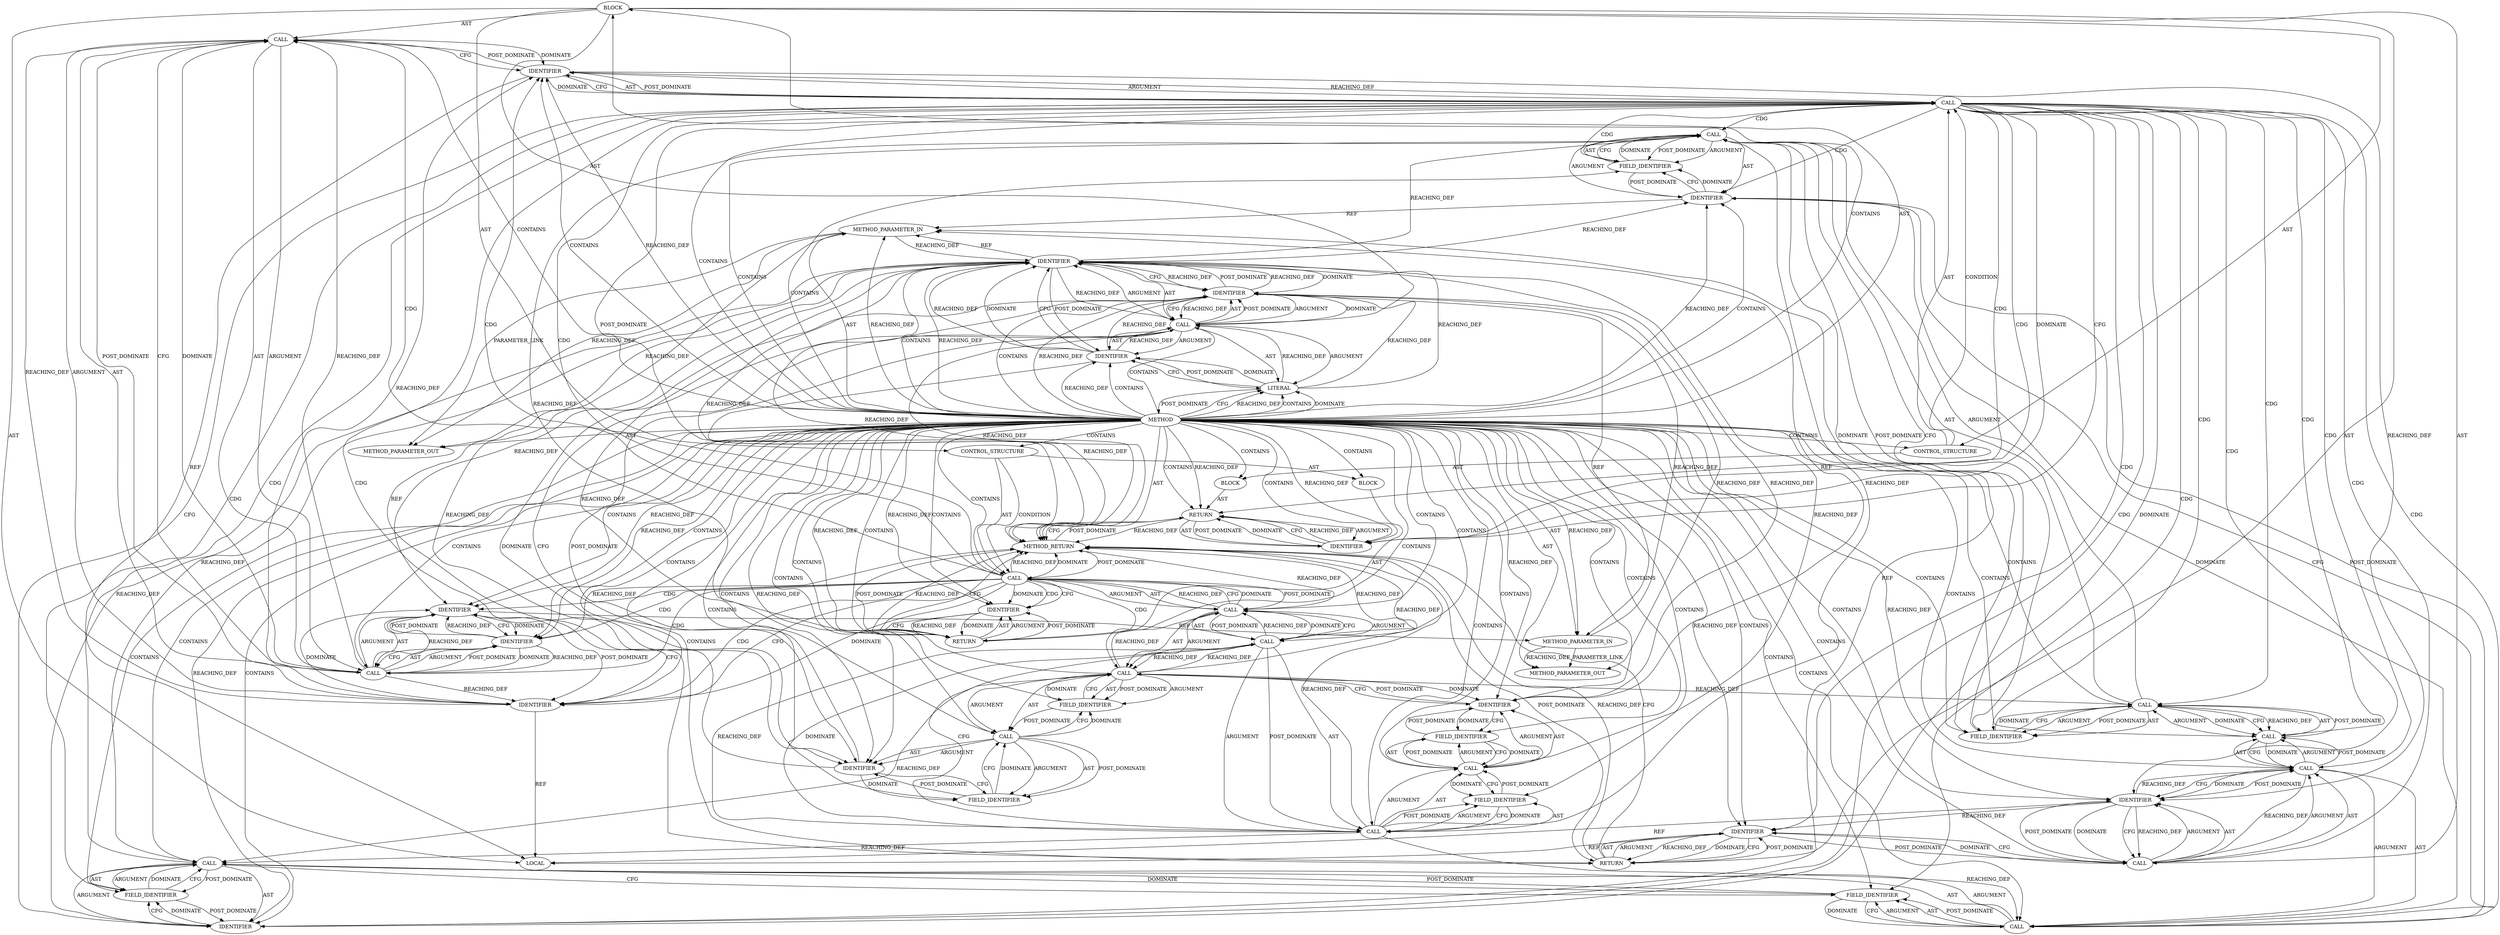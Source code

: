 digraph {
  876 [label=BLOCK ORDER=3 ARGUMENT_INDEX=-1 CODE="{
	void *buf;

	dout(\"%s con %p len %d\\n\", __func__, con, len);

	if (WARN_ON(con->v2.conn_buf_cnt >= ARRAY_SIZE(con->v2.conn_bufs)))
		return NULL;

	buf = kvmalloc(len, GFP_NOIO);
	if (!buf)
		return NULL;

	con->v2.conn_bufs[con->v2.conn_buf_cnt++] = buf;
	return buf;
}" COLUMN_NUMBER=1 LINE_NUMBER=302 TYPE_FULL_NAME="void"]
  920 [label=CALL ORDER=1 ARGUMENT_INDEX=1 CODE="con->v2" COLUMN_NUMBER=20 METHOD_FULL_NAME="<operator>.indirectFieldAccess" LINE_NUMBER=314 TYPE_FULL_NAME="<empty>" DISPATCH_TYPE="STATIC_DISPATCH" SIGNATURE="" NAME="<operator>.indirectFieldAccess"]
  884 [label=CALL ORDER=1 ARGUMENT_INDEX=-1 CODE="WARN_ON(con->v2.conn_buf_cnt >= ARRAY_SIZE(con->v2.conn_bufs))" COLUMN_NUMBER=6 METHOD_FULL_NAME="WARN_ON" LINE_NUMBER=307 TYPE_FULL_NAME="<empty>" DISPATCH_TYPE="STATIC_DISPATCH" SIGNATURE="" NAME="WARN_ON"]
  922 [label=FIELD_IDENTIFIER ORDER=2 ARGUMENT_INDEX=2 CODE="v2" COLUMN_NUMBER=20 LINE_NUMBER=314 CANONICAL_NAME="v2"]
  918 [label=CALL ORDER=2 ARGUMENT_INDEX=2 CODE="con->v2.conn_buf_cnt++" COLUMN_NUMBER=20 METHOD_FULL_NAME="<operator>.postIncrement" LINE_NUMBER=314 TYPE_FULL_NAME="<empty>" DISPATCH_TYPE="STATIC_DISPATCH" SIGNATURE="" NAME="<operator>.postIncrement"]
  886 [label=CALL ORDER=1 ARGUMENT_INDEX=1 CODE="con->v2.conn_buf_cnt" COLUMN_NUMBER=14 METHOD_FULL_NAME="<operator>.fieldAccess" LINE_NUMBER=307 TYPE_FULL_NAME="<empty>" DISPATCH_TYPE="STATIC_DISPATCH" SIGNATURE="" NAME="<operator>.fieldAccess"]
  894 [label=IDENTIFIER ORDER=1 ARGUMENT_INDEX=1 CODE="con" COLUMN_NUMBER=49 LINE_NUMBER=307 TYPE_FULL_NAME="ceph_connection*" NAME="con"]
  893 [label=CALL ORDER=1 ARGUMENT_INDEX=1 CODE="con->v2" COLUMN_NUMBER=49 METHOD_FULL_NAME="<operator>.indirectFieldAccess" LINE_NUMBER=307 TYPE_FULL_NAME="<empty>" DISPATCH_TYPE="STATIC_DISPATCH" SIGNATURE="" NAME="<operator>.indirectFieldAccess"]
  926 [label=IDENTIFIER ORDER=1 ARGUMENT_INDEX=-1 CODE="buf" COLUMN_NUMBER=9 LINE_NUMBER=315 TYPE_FULL_NAME="void*" NAME="buf"]
  900 [label=CALL ORDER=4 ARGUMENT_INDEX=-1 CODE="buf = kvmalloc(len, GFP_NOIO)" COLUMN_NUMBER=2 METHOD_FULL_NAME="<operator>.assignment" LINE_NUMBER=310 TYPE_FULL_NAME="<empty>" DISPATCH_TYPE="STATIC_DISPATCH" SIGNATURE="" NAME="<operator>.assignment"]
  883 [label=CONTROL_STRUCTURE CONTROL_STRUCTURE_TYPE="IF" ORDER=3 PARSER_TYPE_NAME="CASTIfStatement" ARGUMENT_INDEX=-1 CODE="if (WARN_ON(con->v2.conn_buf_cnt >= ARRAY_SIZE(con->v2.conn_bufs)))" COLUMN_NUMBER=2 LINE_NUMBER=307]
  880 [label=IDENTIFIER ORDER=2 ARGUMENT_INDEX=2 CODE="__func__" COLUMN_NUMBER=29 LINE_NUMBER=305 TYPE_FULL_NAME="ANY" NAME="__func__"]
  912 [label=CALL ORDER=1 ARGUMENT_INDEX=1 CODE="con->v2.conn_bufs[con->v2.conn_buf_cnt++]" COLUMN_NUMBER=2 METHOD_FULL_NAME="<operator>.indirectIndexAccess" LINE_NUMBER=314 TYPE_FULL_NAME="<empty>" DISPATCH_TYPE="STATIC_DISPATCH" SIGNATURE="" NAME="<operator>.indirectIndexAccess"]
  908 [label=BLOCK ORDER=2 ARGUMENT_INDEX=-1 CODE="<empty>" COLUMN_NUMBER=3 LINE_NUMBER=312 TYPE_FULL_NAME="void"]
  873 [label=METHOD COLUMN_NUMBER=1 LINE_NUMBER=301 COLUMN_NUMBER_END=1 IS_EXTERNAL=false SIGNATURE="void* alloc_conn_buf (ceph_connection*,int)" NAME="alloc_conn_buf" AST_PARENT_TYPE="TYPE_DECL" AST_PARENT_FULL_NAME="messenger_v2.c:<global>" ORDER=15 CODE="static void *alloc_conn_buf(struct ceph_connection *con, int len)
{
	void *buf;

	dout(\"%s con %p len %d\\n\", __func__, con, len);

	if (WARN_ON(con->v2.conn_buf_cnt >= ARRAY_SIZE(con->v2.conn_bufs)))
		return NULL;

	buf = kvmalloc(len, GFP_NOIO);
	if (!buf)
		return NULL;

	con->v2.conn_bufs[con->v2.conn_buf_cnt++] = buf;
	return buf;
}" FULL_NAME="alloc_conn_buf" LINE_NUMBER_END=316 FILENAME="messenger_v2.c"]
  887 [label=CALL ORDER=1 ARGUMENT_INDEX=1 CODE="con->v2" COLUMN_NUMBER=14 METHOD_FULL_NAME="<operator>.indirectFieldAccess" LINE_NUMBER=307 TYPE_FULL_NAME="<empty>" DISPATCH_TYPE="STATIC_DISPATCH" SIGNATURE="" NAME="<operator>.indirectFieldAccess"]
  904 [label=IDENTIFIER ORDER=2 ARGUMENT_INDEX=2 CODE="GFP_NOIO" COLUMN_NUMBER=22 LINE_NUMBER=310 TYPE_FULL_NAME="ANY" NAME="GFP_NOIO"]
  879 [label=LITERAL ORDER=1 ARGUMENT_INDEX=1 CODE="\"%s con %p len %d\\n\"" COLUMN_NUMBER=7 LINE_NUMBER=305 TYPE_FULL_NAME="char"]
  897 [label=BLOCK ORDER=2 ARGUMENT_INDEX=-1 CODE="<empty>" COLUMN_NUMBER=3 LINE_NUMBER=308 TYPE_FULL_NAME="void"]
  888 [label=IDENTIFIER ORDER=1 ARGUMENT_INDEX=1 CODE="con" COLUMN_NUMBER=14 LINE_NUMBER=307 TYPE_FULL_NAME="ceph_connection*" NAME="con"]
  896 [label=FIELD_IDENTIFIER ORDER=2 ARGUMENT_INDEX=2 CODE="conn_bufs" COLUMN_NUMBER=49 LINE_NUMBER=307 CANONICAL_NAME="conn_bufs"]
  917 [label=FIELD_IDENTIFIER ORDER=2 ARGUMENT_INDEX=2 CODE="conn_bufs" COLUMN_NUMBER=2 LINE_NUMBER=314 CANONICAL_NAME="conn_bufs"]
  919 [label=CALL ORDER=1 ARGUMENT_INDEX=1 CODE="con->v2.conn_buf_cnt" COLUMN_NUMBER=20 METHOD_FULL_NAME="<operator>.fieldAccess" LINE_NUMBER=314 TYPE_FULL_NAME="<empty>" DISPATCH_TYPE="STATIC_DISPATCH" SIGNATURE="" NAME="<operator>.fieldAccess"]
  885 [label=CALL ORDER=1 ARGUMENT_INDEX=1 CODE="con->v2.conn_buf_cnt >= ARRAY_SIZE(con->v2.conn_bufs)" COLUMN_NUMBER=14 METHOD_FULL_NAME="<operator>.greaterEqualsThan" LINE_NUMBER=307 TYPE_FULL_NAME="<empty>" DISPATCH_TYPE="STATIC_DISPATCH" SIGNATURE="" NAME="<operator>.greaterEqualsThan"]
  913 [label=CALL ORDER=1 ARGUMENT_INDEX=1 CODE="con->v2.conn_bufs" COLUMN_NUMBER=2 METHOD_FULL_NAME="<operator>.fieldAccess" LINE_NUMBER=314 TYPE_FULL_NAME="<empty>" DISPATCH_TYPE="STATIC_DISPATCH" SIGNATURE="" NAME="<operator>.fieldAccess"]
  911 [label=CALL ORDER=6 ARGUMENT_INDEX=-1 CODE="con->v2.conn_bufs[con->v2.conn_buf_cnt++] = buf" COLUMN_NUMBER=2 METHOD_FULL_NAME="<operator>.assignment" LINE_NUMBER=314 TYPE_FULL_NAME="<empty>" DISPATCH_TYPE="STATIC_DISPATCH" SIGNATURE="" NAME="<operator>.assignment"]
  874 [label=METHOD_PARAMETER_IN ORDER=1 CODE="struct ceph_connection *con" IS_VARIADIC=false COLUMN_NUMBER=29 LINE_NUMBER=301 TYPE_FULL_NAME="ceph_connection*" EVALUATION_STRATEGY="BY_VALUE" INDEX=1 NAME="con"]
  925 [label=RETURN ORDER=7 ARGUMENT_INDEX=-1 CODE="return buf;" COLUMN_NUMBER=2 LINE_NUMBER=315]
  914 [label=CALL ORDER=1 ARGUMENT_INDEX=1 CODE="con->v2" COLUMN_NUMBER=2 METHOD_FULL_NAME="<operator>.indirectFieldAccess" LINE_NUMBER=314 TYPE_FULL_NAME="<empty>" DISPATCH_TYPE="STATIC_DISPATCH" SIGNATURE="" NAME="<operator>.indirectFieldAccess"]
  924 [label=IDENTIFIER ORDER=2 ARGUMENT_INDEX=2 CODE="buf" COLUMN_NUMBER=46 LINE_NUMBER=314 TYPE_FULL_NAME="void*" NAME="buf"]
  13016 [label=METHOD_PARAMETER_OUT ORDER=1 CODE="struct ceph_connection *con" IS_VARIADIC=false COLUMN_NUMBER=29 LINE_NUMBER=301 TYPE_FULL_NAME="ceph_connection*" EVALUATION_STRATEGY="BY_VALUE" INDEX=1 NAME="con"]
  878 [label=CALL ORDER=2 ARGUMENT_INDEX=-1 CODE="dout(\"%s con %p len %d\\n\", __func__, con, len)" COLUMN_NUMBER=2 METHOD_FULL_NAME="dout" LINE_NUMBER=305 TYPE_FULL_NAME="<empty>" DISPATCH_TYPE="STATIC_DISPATCH" SIGNATURE="" NAME="dout"]
  916 [label=FIELD_IDENTIFIER ORDER=2 ARGUMENT_INDEX=2 CODE="v2" COLUMN_NUMBER=2 LINE_NUMBER=314 CANONICAL_NAME="v2"]
  890 [label=FIELD_IDENTIFIER ORDER=2 ARGUMENT_INDEX=2 CODE="conn_buf_cnt" COLUMN_NUMBER=14 LINE_NUMBER=307 CANONICAL_NAME="conn_buf_cnt"]
  907 [label=IDENTIFIER ORDER=1 ARGUMENT_INDEX=1 CODE="buf" COLUMN_NUMBER=7 LINE_NUMBER=311 TYPE_FULL_NAME="void*" NAME="buf"]
  899 [label=IDENTIFIER ORDER=1 ARGUMENT_INDEX=-1 CODE="NULL" COLUMN_NUMBER=10 LINE_NUMBER=308 TYPE_FULL_NAME="ANY" NAME="NULL"]
  13017 [label=METHOD_PARAMETER_OUT ORDER=2 CODE="int len" IS_VARIADIC=false COLUMN_NUMBER=58 LINE_NUMBER=301 TYPE_FULL_NAME="int" EVALUATION_STRATEGY="BY_VALUE" INDEX=2 NAME="len"]
  892 [label=CALL ORDER=1 ARGUMENT_INDEX=1 CODE="con->v2.conn_bufs" COLUMN_NUMBER=49 METHOD_FULL_NAME="<operator>.fieldAccess" LINE_NUMBER=307 TYPE_FULL_NAME="<empty>" DISPATCH_TYPE="STATIC_DISPATCH" SIGNATURE="" NAME="<operator>.fieldAccess"]
  875 [label=METHOD_PARAMETER_IN ORDER=2 CODE="int len" IS_VARIADIC=false COLUMN_NUMBER=58 LINE_NUMBER=301 TYPE_FULL_NAME="int" EVALUATION_STRATEGY="BY_VALUE" INDEX=2 NAME="len"]
  910 [label=IDENTIFIER ORDER=1 ARGUMENT_INDEX=-1 CODE="NULL" COLUMN_NUMBER=10 LINE_NUMBER=312 TYPE_FULL_NAME="ANY" NAME="NULL"]
  902 [label=CALL ORDER=2 ARGUMENT_INDEX=2 CODE="kvmalloc(len, GFP_NOIO)" COLUMN_NUMBER=8 METHOD_FULL_NAME="kvmalloc" LINE_NUMBER=310 TYPE_FULL_NAME="<empty>" DISPATCH_TYPE="STATIC_DISPATCH" SIGNATURE="" NAME="kvmalloc"]
  927 [label=METHOD_RETURN ORDER=4 CODE="RET" COLUMN_NUMBER=1 LINE_NUMBER=301 TYPE_FULL_NAME="void*" EVALUATION_STRATEGY="BY_VALUE"]
  895 [label=FIELD_IDENTIFIER ORDER=2 ARGUMENT_INDEX=2 CODE="v2" COLUMN_NUMBER=49 LINE_NUMBER=307 CANONICAL_NAME="v2"]
  891 [label=CALL ORDER=2 ARGUMENT_INDEX=2 CODE="ARRAY_SIZE(con->v2.conn_bufs)" COLUMN_NUMBER=38 METHOD_FULL_NAME="ARRAY_SIZE" LINE_NUMBER=307 TYPE_FULL_NAME="<empty>" DISPATCH_TYPE="STATIC_DISPATCH" SIGNATURE="" NAME="ARRAY_SIZE"]
  898 [label=RETURN ORDER=1 ARGUMENT_INDEX=1 CODE="return NULL;" COLUMN_NUMBER=3 LINE_NUMBER=308]
  915 [label=IDENTIFIER ORDER=1 ARGUMENT_INDEX=1 CODE="con" COLUMN_NUMBER=2 LINE_NUMBER=314 TYPE_FULL_NAME="ceph_connection*" NAME="con"]
  921 [label=IDENTIFIER ORDER=1 ARGUMENT_INDEX=1 CODE="con" COLUMN_NUMBER=20 LINE_NUMBER=314 TYPE_FULL_NAME="ceph_connection*" NAME="con"]
  877 [label=LOCAL ORDER=1 CODE="void* buf" COLUMN_NUMBER=7 LINE_NUMBER=303 TYPE_FULL_NAME="void*" NAME="buf"]
  905 [label=CONTROL_STRUCTURE CONTROL_STRUCTURE_TYPE="IF" ORDER=5 PARSER_TYPE_NAME="CASTIfStatement" ARGUMENT_INDEX=-1 CODE="if (!buf)" COLUMN_NUMBER=2 LINE_NUMBER=311]
  881 [label=IDENTIFIER ORDER=3 ARGUMENT_INDEX=3 CODE="con" COLUMN_NUMBER=39 LINE_NUMBER=305 TYPE_FULL_NAME="ceph_connection*" NAME="con"]
  906 [label=CALL ORDER=1 ARGUMENT_INDEX=-1 CODE="!buf" COLUMN_NUMBER=6 METHOD_FULL_NAME="<operator>.logicalNot" LINE_NUMBER=311 TYPE_FULL_NAME="<empty>" DISPATCH_TYPE="STATIC_DISPATCH" SIGNATURE="" NAME="<operator>.logicalNot"]
  901 [label=IDENTIFIER ORDER=1 ARGUMENT_INDEX=1 CODE="buf" COLUMN_NUMBER=2 LINE_NUMBER=310 TYPE_FULL_NAME="void*" NAME="buf"]
  889 [label=FIELD_IDENTIFIER ORDER=2 ARGUMENT_INDEX=2 CODE="v2" COLUMN_NUMBER=14 LINE_NUMBER=307 CANONICAL_NAME="v2"]
  882 [label=IDENTIFIER ORDER=4 ARGUMENT_INDEX=4 CODE="len" COLUMN_NUMBER=44 LINE_NUMBER=305 TYPE_FULL_NAME="int" NAME="len"]
  903 [label=IDENTIFIER ORDER=1 ARGUMENT_INDEX=1 CODE="len" COLUMN_NUMBER=17 LINE_NUMBER=310 TYPE_FULL_NAME="int" NAME="len"]
  923 [label=FIELD_IDENTIFIER ORDER=2 ARGUMENT_INDEX=2 CODE="conn_buf_cnt" COLUMN_NUMBER=20 LINE_NUMBER=314 CANONICAL_NAME="conn_buf_cnt"]
  909 [label=RETURN ORDER=1 ARGUMENT_INDEX=1 CODE="return NULL;" COLUMN_NUMBER=3 LINE_NUMBER=312]
  914 -> 917 [label=CFG ]
  892 -> 896 [label=AST ]
  886 -> 920 [label=REACHING_DEF VARIABLE="con->v2.conn_buf_cnt"]
  906 -> 916 [label=CDG ]
  906 -> 926 [label=CDG ]
  925 -> 926 [label=POST_DOMINATE ]
  885 -> 886 [label=ARGUMENT ]
  888 -> 889 [label=CFG ]
  907 -> 906 [label=REACHING_DEF VARIABLE="buf"]
  884 -> 899 [label=DOMINATE ]
  882 -> 881 [label=POST_DOMINATE ]
  918 -> 919 [label=AST ]
  927 -> 925 [label=POST_DOMINATE ]
  911 -> 926 [label=DOMINATE ]
  906 -> 925 [label=CDG ]
  921 -> 913 [label=POST_DOMINATE ]
  890 -> 887 [label=POST_DOMINATE ]
  920 -> 921 [label=AST ]
  915 -> 874 [label=REF ]
  920 -> 922 [label=POST_DOMINATE ]
  910 -> 909 [label=DOMINATE ]
  873 -> 924 [label=CONTAINS ]
  905 -> 908 [label=AST ]
  909 -> 910 [label=POST_DOMINATE ]
  873 -> 912 [label=CONTAINS ]
  917 -> 913 [label=DOMINATE ]
  898 -> 899 [label=AST ]
  873 -> 919 [label=CONTAINS ]
  900 -> 901 [label=ARGUMENT ]
  873 -> 889 [label=CONTAINS ]
  873 -> 884 [label=CONTAINS ]
  881 -> 882 [label=DOMINATE ]
  882 -> 903 [label=REACHING_DEF VARIABLE="len"]
  913 -> 921 [label=DOMINATE ]
  910 -> 909 [label=CFG ]
  927 -> 898 [label=POST_DOMINATE ]
  873 -> 876 [label=AST ]
  873 -> 890 [label=CONTAINS ]
  873 -> 923 [label=CONTAINS ]
  888 -> 874 [label=REF ]
  879 -> 880 [label=DOMINATE ]
  873 -> 898 [label=REACHING_DEF VARIABLE=""]
  882 -> 875 [label=REF ]
  892 -> 893 [label=ARGUMENT ]
  878 -> 881 [label=AST ]
  913 -> 917 [label=ARGUMENT ]
  879 -> 873 [label=POST_DOMINATE ]
  884 -> 900 [label=CDG ]
  879 -> 878 [label=REACHING_DEF VARIABLE="\"%s con %p len %d\\n\""]
  879 -> 880 [label=CFG ]
  873 -> 902 [label=CONTAINS ]
  885 -> 884 [label=REACHING_DEF VARIABLE="con->v2.conn_buf_cnt >= ARRAY_SIZE(con->v2.conn_bufs)"]
  873 -> 905 [label=CONTAINS ]
  887 -> 890 [label=CFG ]
  879 -> 882 [label=REACHING_DEF VARIABLE="\"%s con %p len %d\\n\""]
  880 -> 879 [label=POST_DOMINATE ]
  920 -> 921 [label=ARGUMENT ]
  912 -> 918 [label=ARGUMENT ]
  906 -> 917 [label=CDG ]
  894 -> 895 [label=DOMINATE ]
  894 -> 895 [label=CFG ]
  906 -> 909 [label=CDG ]
  902 -> 903 [label=ARGUMENT ]
  873 -> 879 [label=CFG ]
  898 -> 899 [label=ARGUMENT ]
  885 -> 891 [label=ARGUMENT ]
  900 -> 901 [label=AST ]
  881 -> 920 [label=REACHING_DEF VARIABLE="con"]
  893 -> 896 [label=DOMINATE ]
  912 -> 918 [label=POST_DOMINATE ]
  918 -> 919 [label=POST_DOMINATE ]
  901 -> 903 [label=CFG ]
  892 -> 891 [label=REACHING_DEF VARIABLE="con->v2.conn_bufs"]
  873 -> 927 [label=AST ]
  895 -> 894 [label=POST_DOMINATE ]
  881 -> 921 [label=REACHING_DEF VARIABLE="con"]
  883 -> 884 [label=AST ]
  912 -> 924 [label=CFG ]
  906 -> 918 [label=CDG ]
  873 -> 909 [label=CONTAINS ]
  899 -> 898 [label=CFG ]
  898 -> 927 [label=REACHING_DEF VARIABLE="<RET>"]
  909 -> 910 [label=ARGUMENT ]
  880 -> 881 [label=REACHING_DEF VARIABLE="__func__"]
  873 -> 921 [label=REACHING_DEF VARIABLE=""]
  886 -> 927 [label=REACHING_DEF VARIABLE="con->v2.conn_buf_cnt"]
  875 -> 13017 [label=PARAMETER_LINK ]
  875 -> 13017 [label=REACHING_DEF VARIABLE="len"]
  884 -> 901 [label=CFG ]
  925 -> 927 [label=REACHING_DEF VARIABLE="<RET>"]
  878 -> 880 [label=ARGUMENT ]
  873 -> 888 [label=CONTAINS ]
  873 -> 909 [label=REACHING_DEF VARIABLE=""]
  873 -> 893 [label=CONTAINS ]
  891 -> 885 [label=REACHING_DEF VARIABLE="ARRAY_SIZE(con->v2.conn_bufs)"]
  904 -> 927 [label=REACHING_DEF VARIABLE="GFP_NOIO"]
  904 -> 903 [label=POST_DOMINATE ]
  892 -> 914 [label=REACHING_DEF VARIABLE="con->v2.conn_bufs"]
  900 -> 902 [label=POST_DOMINATE ]
  884 -> 885 [label=POST_DOMINATE ]
  889 -> 888 [label=POST_DOMINATE ]
  926 -> 877 [label=REF ]
  884 -> 899 [label=CDG ]
  876 -> 900 [label=AST ]
  873 -> 906 [label=CONTAINS ]
  900 -> 907 [label=DOMINATE ]
  926 -> 911 [label=POST_DOMINATE ]
  895 -> 893 [label=CFG ]
  916 -> 914 [label=DOMINATE ]
  906 -> 922 [label=CDG ]
  923 -> 919 [label=DOMINATE ]
  882 -> 927 [label=REACHING_DEF VARIABLE="len"]
  878 -> 927 [label=REACHING_DEF VARIABLE="dout(\"%s con %p len %d\\n\", __func__, con, len)"]
  873 -> 875 [label=REACHING_DEF VARIABLE=""]
  898 -> 927 [label=CFG ]
  887 -> 890 [label=DOMINATE ]
  873 -> 879 [label=REACHING_DEF VARIABLE=""]
  927 -> 884 [label=POST_DOMINATE ]
  884 -> 927 [label=REACHING_DEF VARIABLE="WARN_ON(con->v2.conn_buf_cnt >= ARRAY_SIZE(con->v2.conn_bufs))"]
  901 -> 903 [label=DOMINATE ]
  884 -> 904 [label=CDG ]
  908 -> 909 [label=AST ]
  887 -> 889 [label=AST ]
  906 -> 910 [label=CFG ]
  873 -> 910 [label=CONTAINS ]
  884 -> 901 [label=DOMINATE ]
  906 -> 907 [label=AST ]
  873 -> 874 [label=AST ]
  873 -> 926 [label=CONTAINS ]
  906 -> 915 [label=CFG ]
  873 -> 899 [label=REACHING_DEF VARIABLE=""]
  907 -> 924 [label=REACHING_DEF VARIABLE="buf"]
  919 -> 923 [label=ARGUMENT ]
  920 -> 923 [label=CFG ]
  892 -> 896 [label=POST_DOMINATE ]
  881 -> 882 [label=CFG ]
  925 -> 927 [label=CFG ]
  926 -> 925 [label=REACHING_DEF VARIABLE="buf"]
  892 -> 920 [label=REACHING_DEF VARIABLE="con->v2.conn_bufs"]
  922 -> 920 [label=CFG ]
  902 -> 904 [label=AST ]
  873 -> 915 [label=REACHING_DEF VARIABLE=""]
  894 -> 886 [label=POST_DOMINATE ]
  893 -> 895 [label=AST ]
  905 -> 906 [label=CONDITION ]
  878 -> 880 [label=AST ]
  881 -> 878 [label=REACHING_DEF VARIABLE="con"]
  924 -> 912 [label=POST_DOMINATE ]
  921 -> 874 [label=REF ]
  873 -> 915 [label=CONTAINS ]
  882 -> 878 [label=DOMINATE ]
  876 -> 905 [label=AST ]
  885 -> 891 [label=AST ]
  892 -> 891 [label=DOMINATE ]
  878 -> 879 [label=AST ]
  902 -> 900 [label=REACHING_DEF VARIABLE="kvmalloc(len, GFP_NOIO)"]
  893 -> 895 [label=POST_DOMINATE ]
  884 -> 906 [label=CDG ]
  913 -> 921 [label=CFG ]
  904 -> 902 [label=DOMINATE ]
  896 -> 892 [label=CFG ]
  875 -> 882 [label=REACHING_DEF VARIABLE="len"]
  911 -> 924 [label=ARGUMENT ]
  884 -> 902 [label=CDG ]
  920 -> 923 [label=DOMINATE ]
  880 -> 882 [label=REACHING_DEF VARIABLE="__func__"]
  913 -> 914 [label=AST ]
  924 -> 911 [label=REACHING_DEF VARIABLE="buf"]
  873 -> 13016 [label=AST ]
  912 -> 913 [label=ARGUMENT ]
  876 -> 911 [label=AST ]
  903 -> 902 [label=REACHING_DEF VARIABLE="len"]
  878 -> 882 [label=AST ]
  885 -> 891 [label=POST_DOMINATE ]
  927 -> 909 [label=POST_DOMINATE ]
  892 -> 893 [label=AST ]
  906 -> 911 [label=CDG ]
  876 -> 877 [label=AST ]
  873 -> 896 [label=CONTAINS ]
  881 -> 927 [label=REACHING_DEF VARIABLE="con"]
  924 -> 926 [label=REACHING_DEF VARIABLE="buf"]
  873 -> 903 [label=REACHING_DEF VARIABLE=""]
  904 -> 902 [label=REACHING_DEF VARIABLE="GFP_NOIO"]
  918 -> 912 [label=CFG ]
  921 -> 922 [label=CFG ]
  873 -> 916 [label=CONTAINS ]
  876 -> 925 [label=AST ]
  886 -> 919 [label=REACHING_DEF VARIABLE="con->v2.conn_buf_cnt"]
  901 -> 907 [label=REACHING_DEF VARIABLE="buf"]
  916 -> 914 [label=CFG ]
  924 -> 912 [label=REACHING_DEF VARIABLE="buf"]
  878 -> 888 [label=CFG ]
  873 -> 924 [label=REACHING_DEF VARIABLE=""]
  915 -> 916 [label=CFG ]
  907 -> 906 [label=DOMINATE ]
  887 -> 888 [label=AST ]
  873 -> 886 [label=CONTAINS ]
  886 -> 894 [label=DOMINATE ]
  915 -> 916 [label=DOMINATE ]
  885 -> 886 [label=AST ]
  873 -> 897 [label=CONTAINS ]
  876 -> 883 [label=AST ]
  873 -> 922 [label=CONTAINS ]
  884 -> 898 [label=CDG ]
  888 -> 889 [label=DOMINATE ]
  873 -> 892 [label=CONTAINS ]
  881 -> 874 [label=REF ]
  891 -> 927 [label=REACHING_DEF VARIABLE="ARRAY_SIZE(con->v2.conn_bufs)"]
  890 -> 886 [label=DOMINATE ]
  884 -> 903 [label=CDG ]
  920 -> 922 [label=ARGUMENT ]
  884 -> 885 [label=ARGUMENT ]
  925 -> 926 [label=AST ]
  893 -> 894 [label=ARGUMENT ]
  891 -> 885 [label=DOMINATE ]
  873 -> 921 [label=CONTAINS ]
  904 -> 902 [label=CFG ]
  903 -> 904 [label=DOMINATE ]
  907 -> 906 [label=CFG ]
  887 -> 889 [label=POST_DOMINATE ]
  902 -> 900 [label=CFG ]
  893 -> 896 [label=CFG ]
  881 -> 915 [label=REACHING_DEF VARIABLE="con"]
  878 -> 879 [label=ARGUMENT ]
  927 -> 906 [label=POST_DOMINATE ]
  873 -> 876 [label=CONTAINS ]
  873 -> 879 [label=CONTAINS ]
  882 -> 881 [label=REACHING_DEF VARIABLE="len"]
  909 -> 910 [label=AST ]
  886 -> 887 [label=ARGUMENT ]
  919 -> 920 [label=AST ]
  913 -> 914 [label=ARGUMENT ]
  914 -> 915 [label=AST ]
  873 -> 880 [label=CONTAINS ]
  912 -> 918 [label=AST ]
  906 -> 907 [label=POST_DOMINATE ]
  880 -> 881 [label=DOMINATE ]
  878 -> 888 [label=DOMINATE ]
  921 -> 922 [label=DOMINATE ]
  880 -> 878 [label=REACHING_DEF VARIABLE="__func__"]
  914 -> 916 [label=POST_DOMINATE ]
  926 -> 925 [label=DOMINATE ]
  879 -> 881 [label=REACHING_DEF VARIABLE="\"%s con %p len %d\\n\""]
  891 -> 892 [label=ARGUMENT ]
  873 -> 879 [label=DOMINATE ]
  873 -> 881 [label=CONTAINS ]
  925 -> 926 [label=ARGUMENT ]
  873 -> 917 [label=CONTAINS ]
  914 -> 915 [label=ARGUMENT ]
  918 -> 919 [label=ARGUMENT ]
  884 -> 927 [label=DOMINATE ]
  912 -> 913 [label=AST ]
  873 -> 907 [label=CONTAINS ]
  926 -> 925 [label=CFG ]
  891 -> 892 [label=AST ]
  873 -> 901 [label=CONTAINS ]
  873 -> 899 [label=CONTAINS ]
  922 -> 920 [label=DOMINATE ]
  889 -> 887 [label=CFG ]
  893 -> 895 [label=ARGUMENT ]
  873 -> 891 [label=CONTAINS ]
  886 -> 890 [label=AST ]
  901 -> 900 [label=REACHING_DEF VARIABLE="buf"]
  881 -> 888 [label=REACHING_DEF VARIABLE="con"]
  906 -> 912 [label=CDG ]
  894 -> 874 [label=REF ]
  922 -> 921 [label=POST_DOMINATE ]
  873 -> 898 [label=CONTAINS ]
  906 -> 913 [label=CDG ]
  898 -> 899 [label=POST_DOMINATE ]
  873 -> 888 [label=REACHING_DEF VARIABLE=""]
  899 -> 898 [label=REACHING_DEF VARIABLE="NULL"]
  888 -> 878 [label=POST_DOMINATE ]
  873 -> 925 [label=CONTAINS ]
  873 -> 874 [label=REACHING_DEF VARIABLE=""]
  873 -> 895 [label=CONTAINS ]
  886 -> 890 [label=POST_DOMINATE ]
  873 -> 926 [label=REACHING_DEF VARIABLE=""]
  906 -> 914 [label=CDG ]
  907 -> 900 [label=POST_DOMINATE ]
  882 -> 13017 [label=REACHING_DEF VARIABLE="len"]
  919 -> 920 [label=ARGUMENT ]
  881 -> 882 [label=REACHING_DEF VARIABLE="con"]
  874 -> 13016 [label=PARAMETER_LINK ]
  911 -> 926 [label=CFG ]
  906 -> 919 [label=CDG ]
  911 -> 924 [label=AST ]
  873 -> 914 [label=CONTAINS ]
  873 -> 918 [label=CONTAINS ]
  912 -> 911 [label=REACHING_DEF VARIABLE="con->v2.conn_bufs[con->v2.conn_buf_cnt++]"]
  886 -> 914 [label=REACHING_DEF VARIABLE="con->v2.conn_buf_cnt"]
  873 -> 910 [label=REACHING_DEF VARIABLE=""]
  907 -> 877 [label=REF ]
  890 -> 886 [label=CFG ]
  906 -> 907 [label=ARGUMENT ]
  906 -> 910 [label=CDG ]
  905 -> 906 [label=AST ]
  881 -> 880 [label=POST_DOMINATE ]
  914 -> 917 [label=DOMINATE ]
  886 -> 891 [label=REACHING_DEF VARIABLE="con->v2.conn_buf_cnt"]
  887 -> 888 [label=ARGUMENT ]
  873 -> 904 [label=REACHING_DEF VARIABLE=""]
  904 -> 903 [label=REACHING_DEF VARIABLE="GFP_NOIO"]
  876 -> 878 [label=AST ]
  913 -> 917 [label=AST ]
  884 -> 885 [label=AST ]
  892 -> 891 [label=CFG ]
  873 -> 885 [label=CONTAINS ]
  891 -> 886 [label=REACHING_DEF VARIABLE="ARRAY_SIZE(con->v2.conn_bufs)"]
  884 -> 899 [label=CFG ]
  873 -> 903 [label=CONTAINS ]
  884 -> 907 [label=CDG ]
  917 -> 914 [label=POST_DOMINATE ]
  924 -> 911 [label=DOMINATE ]
  873 -> 881 [label=REACHING_DEF VARIABLE=""]
  903 -> 901 [label=POST_DOMINATE ]
  880 -> 881 [label=CFG ]
  900 -> 907 [label=CFG ]
  906 -> 923 [label=CDG ]
  895 -> 893 [label=DOMINATE ]
  886 -> 894 [label=CFG ]
  881 -> 894 [label=REACHING_DEF VARIABLE="con"]
  919 -> 918 [label=DOMINATE ]
  882 -> 878 [label=REACHING_DEF VARIABLE="len"]
  906 -> 915 [label=CDG ]
  873 -> 913 [label=CONTAINS ]
  892 -> 927 [label=REACHING_DEF VARIABLE="con->v2.conn_bufs"]
  923 -> 919 [label=CFG ]
  873 -> 894 [label=REACHING_DEF VARIABLE=""]
  906 -> 910 [label=DOMINATE ]
  919 -> 918 [label=CFG ]
  902 -> 900 [label=DOMINATE ]
  873 -> 883 [label=CONTAINS ]
  919 -> 923 [label=POST_DOMINATE ]
  918 -> 912 [label=DOMINATE ]
  909 -> 927 [label=CFG ]
  874 -> 881 [label=REACHING_DEF VARIABLE="con"]
  873 -> 904 [label=CONTAINS ]
  891 -> 885 [label=CFG ]
  873 -> 887 [label=CONTAINS ]
  886 -> 885 [label=REACHING_DEF VARIABLE="con->v2.conn_buf_cnt"]
  906 -> 921 [label=CDG ]
  880 -> 927 [label=REACHING_DEF VARIABLE="__func__"]
  892 -> 896 [label=ARGUMENT ]
  910 -> 909 [label=REACHING_DEF VARIABLE="NULL"]
  900 -> 902 [label=AST ]
  881 -> 914 [label=REACHING_DEF VARIABLE="con"]
  873 -> 13017 [label=AST ]
  920 -> 922 [label=AST ]
  913 -> 917 [label=POST_DOMINATE ]
  919 -> 923 [label=AST ]
  902 -> 901 [label=REACHING_DEF VARIABLE="kvmalloc(len, GFP_NOIO)"]
  873 -> 882 [label=CONTAINS ]
  903 -> 904 [label=CFG ]
  874 -> 13016 [label=REACHING_DEF VARIABLE="con"]
  923 -> 920 [label=POST_DOMINATE ]
  885 -> 884 [label=CFG ]
  881 -> 13016 [label=REACHING_DEF VARIABLE="con"]
  873 -> 911 [label=CONTAINS ]
  881 -> 893 [label=REACHING_DEF VARIABLE="con"]
  886 -> 890 [label=ARGUMENT ]
  911 -> 924 [label=POST_DOMINATE ]
  896 -> 892 [label=DOMINATE ]
  909 -> 927 [label=REACHING_DEF VARIABLE="<RET>"]
  886 -> 887 [label=AST ]
  881 -> 887 [label=REACHING_DEF VARIABLE="con"]
  892 -> 913 [label=REACHING_DEF VARIABLE="con->v2.conn_bufs"]
  896 -> 893 [label=POST_DOMINATE ]
  878 -> 881 [label=ARGUMENT ]
  924 -> 877 [label=REF ]
  906 -> 915 [label=DOMINATE ]
  899 -> 898 [label=DOMINATE ]
  893 -> 894 [label=AST ]
  906 -> 920 [label=CDG ]
  873 -> 907 [label=REACHING_DEF VARIABLE=""]
  873 -> 875 [label=AST ]
  914 -> 916 [label=AST ]
  884 -> 901 [label=CDG ]
  914 -> 916 [label=ARGUMENT ]
  917 -> 913 [label=CFG ]
  889 -> 887 [label=DOMINATE ]
  903 -> 875 [label=REF ]
  887 -> 889 [label=ARGUMENT ]
  900 -> 902 [label=ARGUMENT ]
  873 -> 908 [label=CONTAINS ]
  883 -> 897 [label=AST ]
  919 -> 918 [label=REACHING_DEF VARIABLE="con->v2.conn_buf_cnt"]
  883 -> 884 [label=CONDITION ]
  906 -> 924 [label=CDG ]
  873 -> 882 [label=REACHING_DEF VARIABLE=""]
  885 -> 884 [label=DOMINATE ]
  902 -> 903 [label=AST ]
  873 -> 900 [label=CONTAINS ]
  911 -> 912 [label=ARGUMENT ]
  911 -> 912 [label=AST ]
  873 -> 894 [label=CONTAINS ]
  912 -> 924 [label=DOMINATE ]
  878 -> 882 [label=POST_DOMINATE ]
  897 -> 898 [label=AST ]
  916 -> 915 [label=POST_DOMINATE ]
  878 -> 882 [label=ARGUMENT ]
  891 -> 892 [label=POST_DOMINATE ]
  924 -> 911 [label=CFG ]
  885 -> 927 [label=REACHING_DEF VARIABLE="con->v2.conn_buf_cnt >= ARRAY_SIZE(con->v2.conn_bufs)"]
  902 -> 904 [label=ARGUMENT ]
  873 -> 878 [label=CONTAINS ]
  901 -> 877 [label=REF ]
  873 -> 880 [label=REACHING_DEF VARIABLE=""]
  873 -> 920 [label=CONTAINS ]
  902 -> 904 [label=POST_DOMINATE ]
  882 -> 878 [label=CFG ]
}
